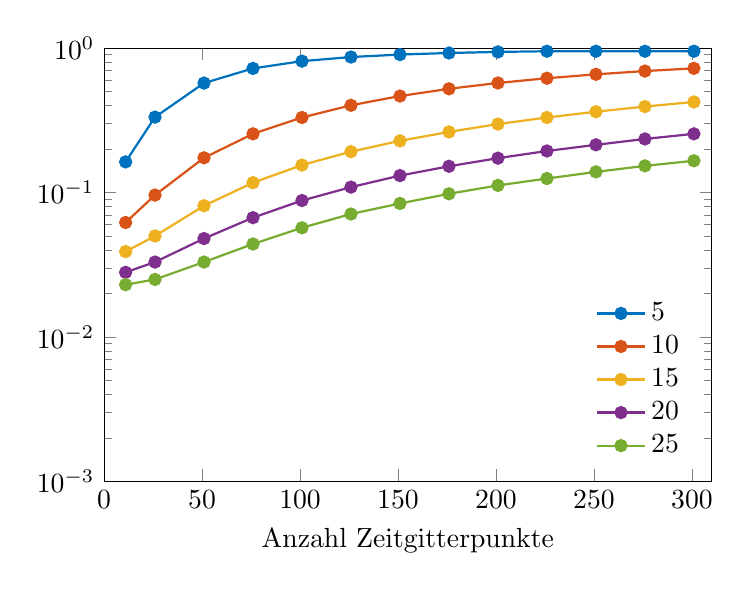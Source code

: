 % This file was created by matlab2tikz.
%
%The latest updates can be retrieved from
%  http://www.mathworks.com/matlabcentral/fileexchange/22022-matlab2tikz-matlab2tikz
%where you can also make suggestions and rate matlab2tikz.
%
\definecolor{mycolor1}{rgb}{0.0,0.447,0.741}%
\definecolor{mycolor2}{rgb}{0.85,0.325,0.098}%
\definecolor{mycolor3}{rgb}{0.929,0.694,0.125}%
\definecolor{mycolor4}{rgb}{0.494,0.184,0.556}%
\definecolor{mycolor5}{rgb}{0.466,0.674,0.188}%
%
\begin{tikzpicture}

\begin{axis}[%
width=7.715cm,
height=5.5cm,
at={(1.011in,0.642in)},
scale only axis,
xmin=0,
xmax=310,
xlabel={Anzahl Zeitgitterpunkte},
ymode=log,
ymin=0.001,
ymax=1,
yminorticks=true,
axis background/.style={fill=white},
legend style={at={(0.97,0.03)},anchor=south east,legend cell align=left,align=left,fill=none,draw=none}
]
\addplot [color=mycolor1,solid,mark=*,mark options={solid}, thick]
  table[row sep=crcr]{%
11	0.163\\
26	0.333\\
51	0.573\\
76	0.724\\
101	0.813\\
126	0.868\\
151	0.903\\
176	0.926\\
201	0.942\\
226	0.952\\
251	0.952\\
276	0.952\\
301	0.952\\
};
\addlegendentry{5};

\addplot [color=mycolor2,solid,mark=*,mark options={solid}, thick]
  table[row sep=crcr]{%
11	0.062\\
26	0.096\\
51	0.174\\
76	0.255\\
101	0.331\\
126	0.402\\
151	0.466\\
176	0.523\\
201	0.574\\
226	0.619\\
251	0.659\\
276	0.694\\
301	0.725\\
};
\addlegendentry{10};

\addplot [color=mycolor3,solid,mark=*,mark options={solid}, thick]
  table[row sep=crcr]{%
11	0.039\\
26	0.05\\
51	0.081\\
76	0.117\\
101	0.155\\
126	0.192\\
151	0.228\\
176	0.263\\
201	0.298\\
226	0.331\\
251	0.363\\
276	0.394\\
301	0.424\\
};
\addlegendentry{15};

\addplot [color=mycolor4,solid,mark=*,mark options={solid}, thick]
  table[row sep=crcr]{%
11	0.028\\
26	0.033\\
51	0.048\\
76	0.067\\
101	0.088\\
126	0.109\\
151	0.131\\
176	0.152\\
201	0.173\\
226	0.194\\
251	0.214\\
276	0.235\\
301	0.255\\
};
\addlegendentry{20};

\addplot [color=mycolor5,solid,mark=*,mark options={solid}, thick]
  table[row sep=crcr]{%
11	0.023\\
26	0.025\\
51	0.033\\
76	0.044\\
101	0.057\\
126	0.071\\
151	0.084\\
176	0.098\\
201	0.112\\
226	0.125\\
251	0.139\\
276	0.153\\
301	0.166\\
};
\addlegendentry{25};

\end{axis}
\end{tikzpicture}%
